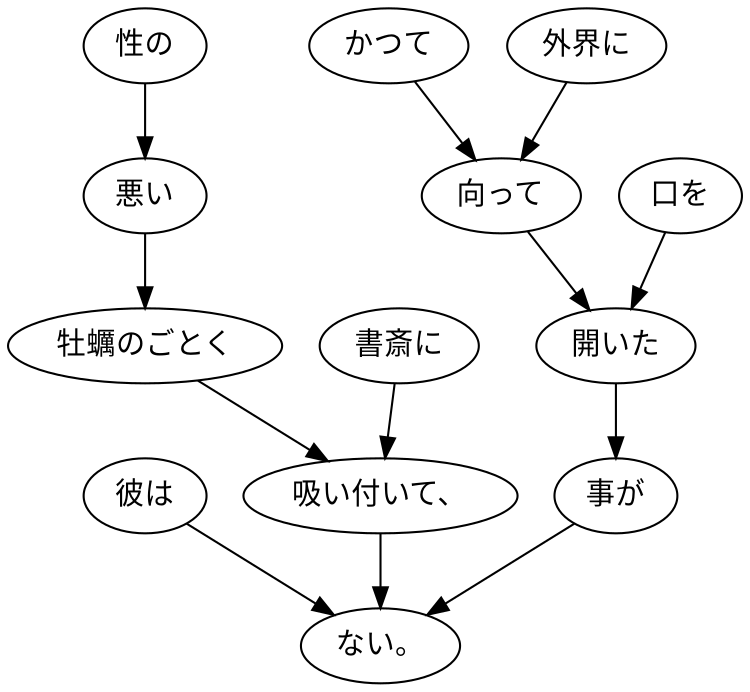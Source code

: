 digraph graph368 {
	node0 [label="彼は"];
	node1 [label="性の"];
	node2 [label="悪い"];
	node3 [label="牡蠣のごとく"];
	node4 [label="書斎に"];
	node5 [label="吸い付いて、"];
	node6 [label="かつて"];
	node7 [label="外界に"];
	node8 [label="向って"];
	node9 [label="口を"];
	node10 [label="開いた"];
	node11 [label="事が"];
	node12 [label="ない。"];
	node0 -> node12;
	node1 -> node2;
	node2 -> node3;
	node3 -> node5;
	node4 -> node5;
	node5 -> node12;
	node6 -> node8;
	node7 -> node8;
	node8 -> node10;
	node9 -> node10;
	node10 -> node11;
	node11 -> node12;
}
